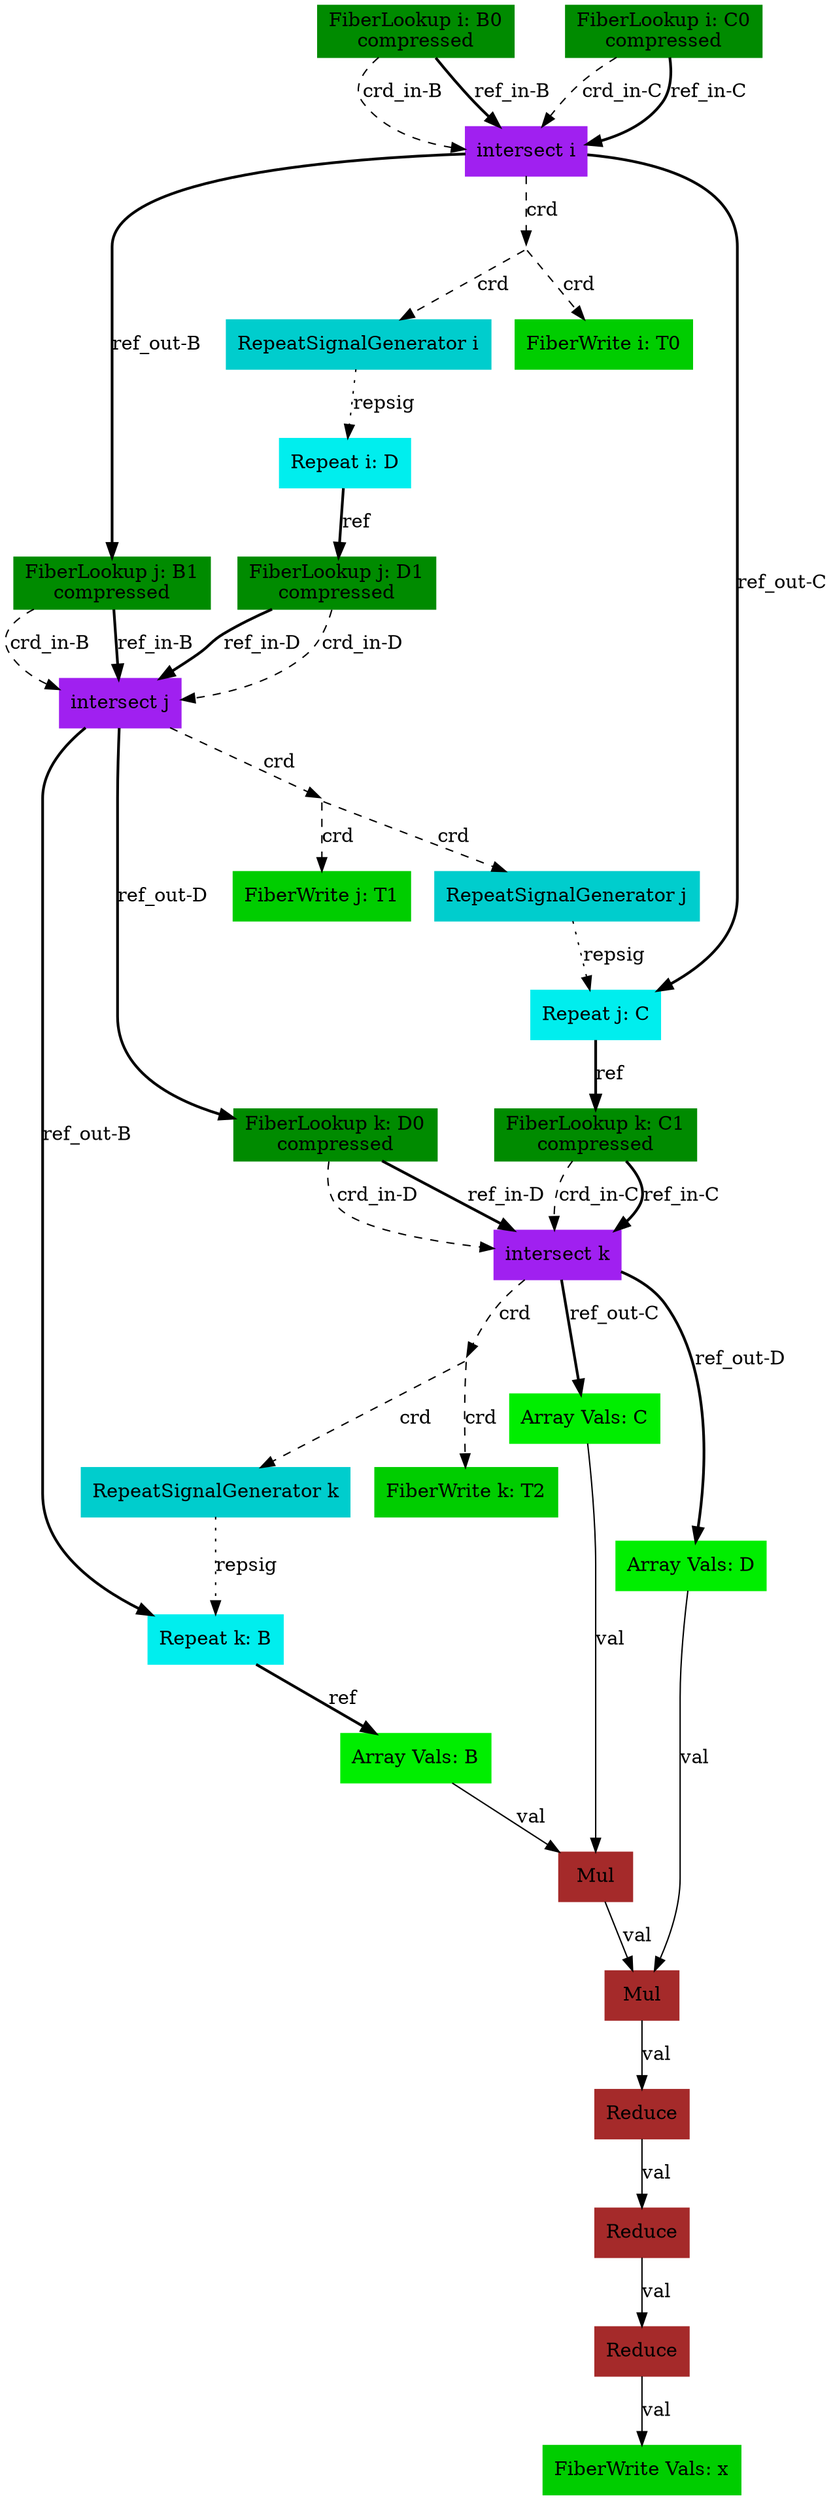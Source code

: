 digraph SAM {
    comment="x=none,B=ss01,C=ss01,D=ss10"
    22 [comment="type=fiberlookup,index=i,tensor=B,mode=0,format=compressed,src=true,root=true" label="FiberLookup i: B0\ncompressed" color=green4 shape=box style=filled type="fiberlookup" index="i" tensor="B" mode="0" format="compressed" src="true" root="true"]
    21 [comment="type=intersect,index=i" label="intersect i" color=purple shape=box style=filled type="intersect" index="i"]
    20 [comment="type=repsiggen,index=i" label="RepeatSignalGenerator i" color=cyan3 shape=box style=filled type="repsiggen" index="i"]
    19 [comment="type=repeat,index=i,tensor=D,root=true" label="Repeat i: D" color=cyan2 shape=box style=filled type="repeat" index="i" tensor="D" root="true"]
    18 [comment="type=fiberlookup,index=j,tensor=D,mode=1,format=compressed,src=true,root=false" label="FiberLookup j: D1\ncompressed" color=green4 shape=box style=filled type="fiberlookup" index="j" tensor="D" mode="1" format="compressed" src="true" root="false"]
    16 [comment="type=intersect,index=j" label="intersect j" color=purple shape=box style=filled type="intersect" index="j"]
    15 [comment="type=repsiggen,index=j" label="RepeatSignalGenerator j" color=cyan3 shape=box style=filled type="repsiggen" index="j"]
    14 [comment="type=repeat,index=j,tensor=C,root=false" label="Repeat j: C" color=cyan2 shape=box style=filled type="repeat" index="j" tensor="C" root="false"]
    12 [comment="type=fiberlookup,index=k,tensor=C,mode=1,format=compressed,src=true,root=false" label="FiberLookup k: C1\ncompressed" color=green4 shape=box style=filled type="fiberlookup" index="k" tensor="C" mode="1" format="compressed" src="true" root="false"]
    11 [comment="type=intersect,index=k" label="intersect k" color=purple shape=box style=filled type="intersect" index="k"]
    10 [comment="type=repsiggen,index=k" label="RepeatSignalGenerator k" color=cyan3 shape=box style=filled type="repsiggen" index="k"]
    9 [comment="type=repeat,index=k,tensor=B,root=false" label="Repeat k: B" color=cyan2 shape=box style=filled type="repeat" index="k" tensor="B" root="false"]
    6 [comment="type=arrayvals,tensor=B" label="Array Vals: B" color=green2 shape=box style=filled type="arrayvals" tensor="B"]
    5 [comment="type=mul" label="Mul" color=brown shape=box style=filled type="mul"]
    4 [comment="type=mul" label="Mul" color=brown shape=box style=filled type="mul"]
    3 [comment="type=reduce" label="Reduce" color=brown shape=box style=filled type="reduce"]
    2 [comment="type=reduce" label="Reduce" color=brown shape=box style=filled type="reduce"]
    1 [comment="type=reduce" label="Reduce" color=brown shape=box style=filled type="reduce"]
    0 [comment="type=fiberwrite,mode=vals,tensor=x,size=1,sink=true" label="FiberWrite Vals: x" color=green3 shape=box style=filled type="fiberwrite" tensor="x" mode="vals" size="1" sink="true"]
    7 [comment="type=arrayvals,tensor=C" label="Array Vals: C" color=green2 shape=box style=filled type="arrayvals" tensor="C"]
    8 [comment="type=arrayvals,tensor=D" label="Array Vals: D" color=green2 shape=box style=filled type="arrayvals" tensor="D"]
    13 [comment="type=fiberlookup,index=k,tensor=D,mode=0,format=compressed,src=true,root=false" label="FiberLookup k: D0\ncompressed" color=green4 shape=box style=filled type="fiberlookup" index="k" tensor="D" mode="0" format="compressed" src="true" root="false"]
    17 [comment="type=fiberlookup,index=j,tensor=B,mode=1,format=compressed,src=true,root=false" label="FiberLookup j: B1\ncompressed" color=green4 shape=box style=filled type="fiberlookup" index="j" tensor="B" mode="1" format="compressed" src="true" root="false"]
    23 [comment="type=fiberlookup,index=i,tensor=C,mode=0,format=compressed,src=true,root=true" label="FiberLookup i: C0\ncompressed" color=green4 shape=box style=filled type="fiberlookup" index="i" tensor="C" mode="0" format="compressed" src="true" root="true"]
    
    24 [comment="type=fiberwrite,mode=0,tensor=T,size=B0_dim,sink=true" label="FiberWrite i: T0" color=green3 shape=box style=filled type="fiberwrite" tensor="T" mode="0" size="1" sink="true"]
    25 [comment="type=fiberwrite,mode=1,tensor=T,size=B0_dim*B1_dim,sink=true" label="FiberWrite j: T1" color=green3 shape=box style=filled type="fiberwrite" tensor="T" mode="1" size="B0_dim*B1_dim" sink="true"]
    26 [comment="type=fiberwrite,mode=2,tensor=T,size=B0_dim*B1_dim*C1_dim,sink=true" label="FiberWrite k: T2" color=green3 shape=box style=filled type="fiberwrite" tensor="T" mode="2" size="B0_dim*B1_dim*C1_dim" sink="true"]
    
    27 [comment="type=broadcast" shape=point style=invis type="broadcast"]
    28 [comment="type=broadcast" shape=point style=invis type="broadcast"]
    29 [comment="type=broadcast" shape=point style=invis type="broadcast"]
    
    22 -> 21 [label="crd_in-B" style=dashed type="crd" comment="in-B"]
    21 -> 27 [label="crd" style=dashed type="crd"]
    27 -> 20 [label="crd" style=dashed type="crd"]
    27 -> 24 [label="crd" style=dashed type="crd"]
    
    20 -> 19 [label="repsig" style=dotted type="repsig"]
    19 -> 18 [label="ref" style=bold type="ref"]
    18 -> 16 [label="crd_in-D" style=dashed type="crd" comment="in-D"]
    16 -> 28 [label="crd" style=dashed type="crd"]
    28 -> 15 [label="crd" style=dashed type="crd"]
    28 -> 25 [label="crd" style=dashed type="crd"]
    
    15 -> 14 [label="repsig" style=dotted type="repsig"]
    14 -> 12 [label="ref" style=bold type="ref"]
    12 -> 11 [label="crd_in-C" style=dashed type="crd" comment="in-C"]
    11 -> 29 [label="crd" style=dashed type="crd"]
    29 -> 10 [label="crd" style=dashed type="crd"]
    29 -> 26 [label="crd" style=dashed type="crd"]
    
    10 -> 9 [label="repsig" style=dotted type="repsig"]
    9 -> 6 [label="ref" style=bold type="ref"]
    6 -> 5 [label="val" type="val"]
    5 -> 4 [label="val" type="val"]
    4 -> 3 [label="val" type="val"]
    3 -> 2 [label="val" type="val"]
    2 -> 1 [label="val" type="val"]
    1 -> 0 [label="val" type="val"]
    11 -> 7 [label="ref_out-C" style=bold type="ref" comment="out-C"]
    7 -> 5 [label="val" type="val"]
    11 -> 8 [label="ref_out-D" style=bold type="ref" comment="out-D"]
    8 -> 4 [label="val" type="val"]
    12 -> 11 [label="ref_in-C" style=bold type="ref" comment="in-C"]
    16 -> 9 [label="ref_out-B" style=bold type="ref" comment="out-B"]
    16 -> 13 [label="ref_out-D" style=bold type="ref" comment="out-D"]
    13 -> 11 [label="crd_in-D" style=dashed type="crd" comment="in-D"]
    13 -> 11 [label="ref_in-D" style=bold type="ref" comment="in-D"]
    18 -> 16 [label="ref_in-D" style=bold type="ref" comment="in-D"]
    21 -> 17 [label="ref_out-B" style=bold type="ref" comment="out-B"]
    17 -> 16 [label="crd_in-B" style=dashed type="crd" comment="in-B"]
    17 -> 16 [label="ref_in-B" style=bold type="ref" comment="in-B"]
    21 -> 14 [label="ref_out-C" style=bold type="ref" comment="out-C"]
    22 -> 21 [label="ref_in-B" style=bold type="ref" comment="in-B"]
    23 -> 21 [label="crd_in-C" style=dashed type="crd" comment="in-C"]
    23 -> 21 [label="ref_in-C" style=bold type="ref" comment="in-C"]
}


